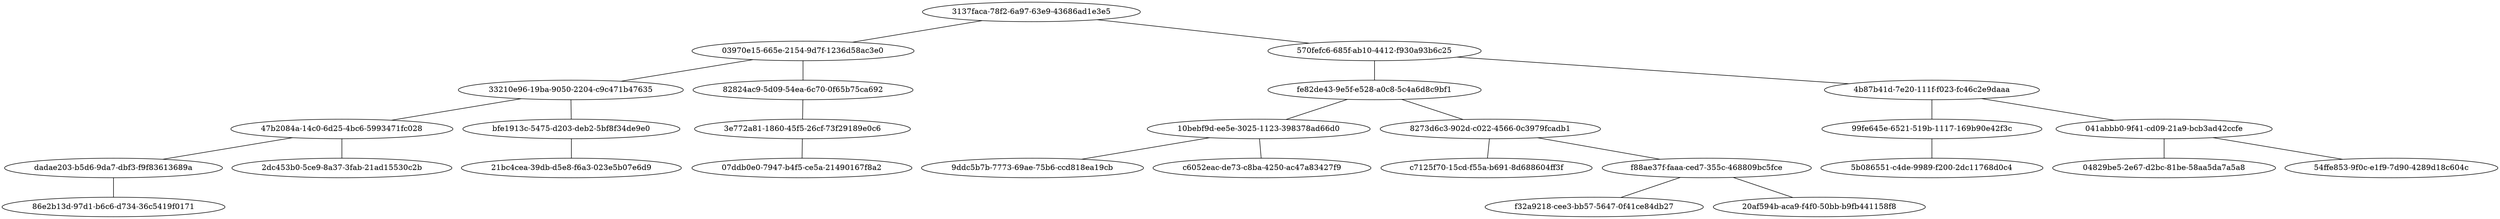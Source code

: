 strict graph  {
"3137faca-78f2-6a97-63e9-43686ad1e3e5";
"03970e15-665e-2154-9d7f-1236d58ac3e0";
"33210e96-19ba-9050-2204-c9c471b47635";
"47b2084a-14c0-6d25-4bc6-5993471fc028";
"dadae203-b5d6-9da7-dbf3-f9f83613689a";
"86e2b13d-97d1-b6c6-d734-36c5419f0171";
"2dc453b0-5ce9-8a37-3fab-21ad15530c2b";
"bfe1913c-5475-d203-deb2-5bf8f34de9e0";
"21bc4cea-39db-d5e8-f6a3-023e5b07e6d9";
"82824ac9-5d09-54ea-6c70-0f65b75ca692";
"3e772a81-1860-45f5-26cf-73f29189e0c6";
"07ddb0e0-7947-b4f5-ce5a-21490167f8a2";
"570fefc6-685f-ab10-4412-f930a93b6c25";
"fe82de43-9e5f-e528-a0c8-5c4a6d8c9bf1";
"10bebf9d-ee5e-3025-1123-398378ad66d0";
"9ddc5b7b-7773-69ae-75b6-ccd818ea19cb";
"c6052eac-de73-c8ba-4250-ac47a83427f9";
"8273d6c3-902d-c022-4566-0c3979fcadb1";
"c7125f70-15cd-f55a-b691-8d688604ff3f";
"f88ae37f-faaa-ced7-355c-468809bc5fce";
"f32a9218-cee3-bb57-5647-0f41ce84db27";
"20af594b-aca9-f4f0-50bb-b9fb441158f8";
"4b87b41d-7e20-111f-f023-fc46c2e9daaa";
"99fe645e-6521-519b-1117-169b90e42f3c";
"5b086551-c4de-9989-f200-2dc11768d0c4";
"041abbb0-9f41-cd09-21a9-bcb3ad42ccfe";
"04829be5-2e67-d2bc-81be-58aa5da7a5a8";
"54ffe853-9f0c-e1f9-7d90-4289d18c604c";
"3137faca-78f2-6a97-63e9-43686ad1e3e5" -- "03970e15-665e-2154-9d7f-1236d58ac3e0";
"3137faca-78f2-6a97-63e9-43686ad1e3e5" -- "570fefc6-685f-ab10-4412-f930a93b6c25";
"03970e15-665e-2154-9d7f-1236d58ac3e0" -- "33210e96-19ba-9050-2204-c9c471b47635";
"03970e15-665e-2154-9d7f-1236d58ac3e0" -- "82824ac9-5d09-54ea-6c70-0f65b75ca692";
"33210e96-19ba-9050-2204-c9c471b47635" -- "47b2084a-14c0-6d25-4bc6-5993471fc028";
"33210e96-19ba-9050-2204-c9c471b47635" -- "bfe1913c-5475-d203-deb2-5bf8f34de9e0";
"47b2084a-14c0-6d25-4bc6-5993471fc028" -- "dadae203-b5d6-9da7-dbf3-f9f83613689a";
"47b2084a-14c0-6d25-4bc6-5993471fc028" -- "2dc453b0-5ce9-8a37-3fab-21ad15530c2b";
"dadae203-b5d6-9da7-dbf3-f9f83613689a" -- "86e2b13d-97d1-b6c6-d734-36c5419f0171";
"bfe1913c-5475-d203-deb2-5bf8f34de9e0" -- "21bc4cea-39db-d5e8-f6a3-023e5b07e6d9";
"82824ac9-5d09-54ea-6c70-0f65b75ca692" -- "3e772a81-1860-45f5-26cf-73f29189e0c6";
"3e772a81-1860-45f5-26cf-73f29189e0c6" -- "07ddb0e0-7947-b4f5-ce5a-21490167f8a2";
"570fefc6-685f-ab10-4412-f930a93b6c25" -- "fe82de43-9e5f-e528-a0c8-5c4a6d8c9bf1";
"570fefc6-685f-ab10-4412-f930a93b6c25" -- "4b87b41d-7e20-111f-f023-fc46c2e9daaa";
"fe82de43-9e5f-e528-a0c8-5c4a6d8c9bf1" -- "10bebf9d-ee5e-3025-1123-398378ad66d0";
"fe82de43-9e5f-e528-a0c8-5c4a6d8c9bf1" -- "8273d6c3-902d-c022-4566-0c3979fcadb1";
"10bebf9d-ee5e-3025-1123-398378ad66d0" -- "9ddc5b7b-7773-69ae-75b6-ccd818ea19cb";
"10bebf9d-ee5e-3025-1123-398378ad66d0" -- "c6052eac-de73-c8ba-4250-ac47a83427f9";
"8273d6c3-902d-c022-4566-0c3979fcadb1" -- "c7125f70-15cd-f55a-b691-8d688604ff3f";
"8273d6c3-902d-c022-4566-0c3979fcadb1" -- "f88ae37f-faaa-ced7-355c-468809bc5fce";
"f88ae37f-faaa-ced7-355c-468809bc5fce" -- "f32a9218-cee3-bb57-5647-0f41ce84db27";
"f88ae37f-faaa-ced7-355c-468809bc5fce" -- "20af594b-aca9-f4f0-50bb-b9fb441158f8";
"4b87b41d-7e20-111f-f023-fc46c2e9daaa" -- "99fe645e-6521-519b-1117-169b90e42f3c";
"4b87b41d-7e20-111f-f023-fc46c2e9daaa" -- "041abbb0-9f41-cd09-21a9-bcb3ad42ccfe";
"99fe645e-6521-519b-1117-169b90e42f3c" -- "5b086551-c4de-9989-f200-2dc11768d0c4";
"041abbb0-9f41-cd09-21a9-bcb3ad42ccfe" -- "04829be5-2e67-d2bc-81be-58aa5da7a5a8";
"041abbb0-9f41-cd09-21a9-bcb3ad42ccfe" -- "54ffe853-9f0c-e1f9-7d90-4289d18c604c";
}
